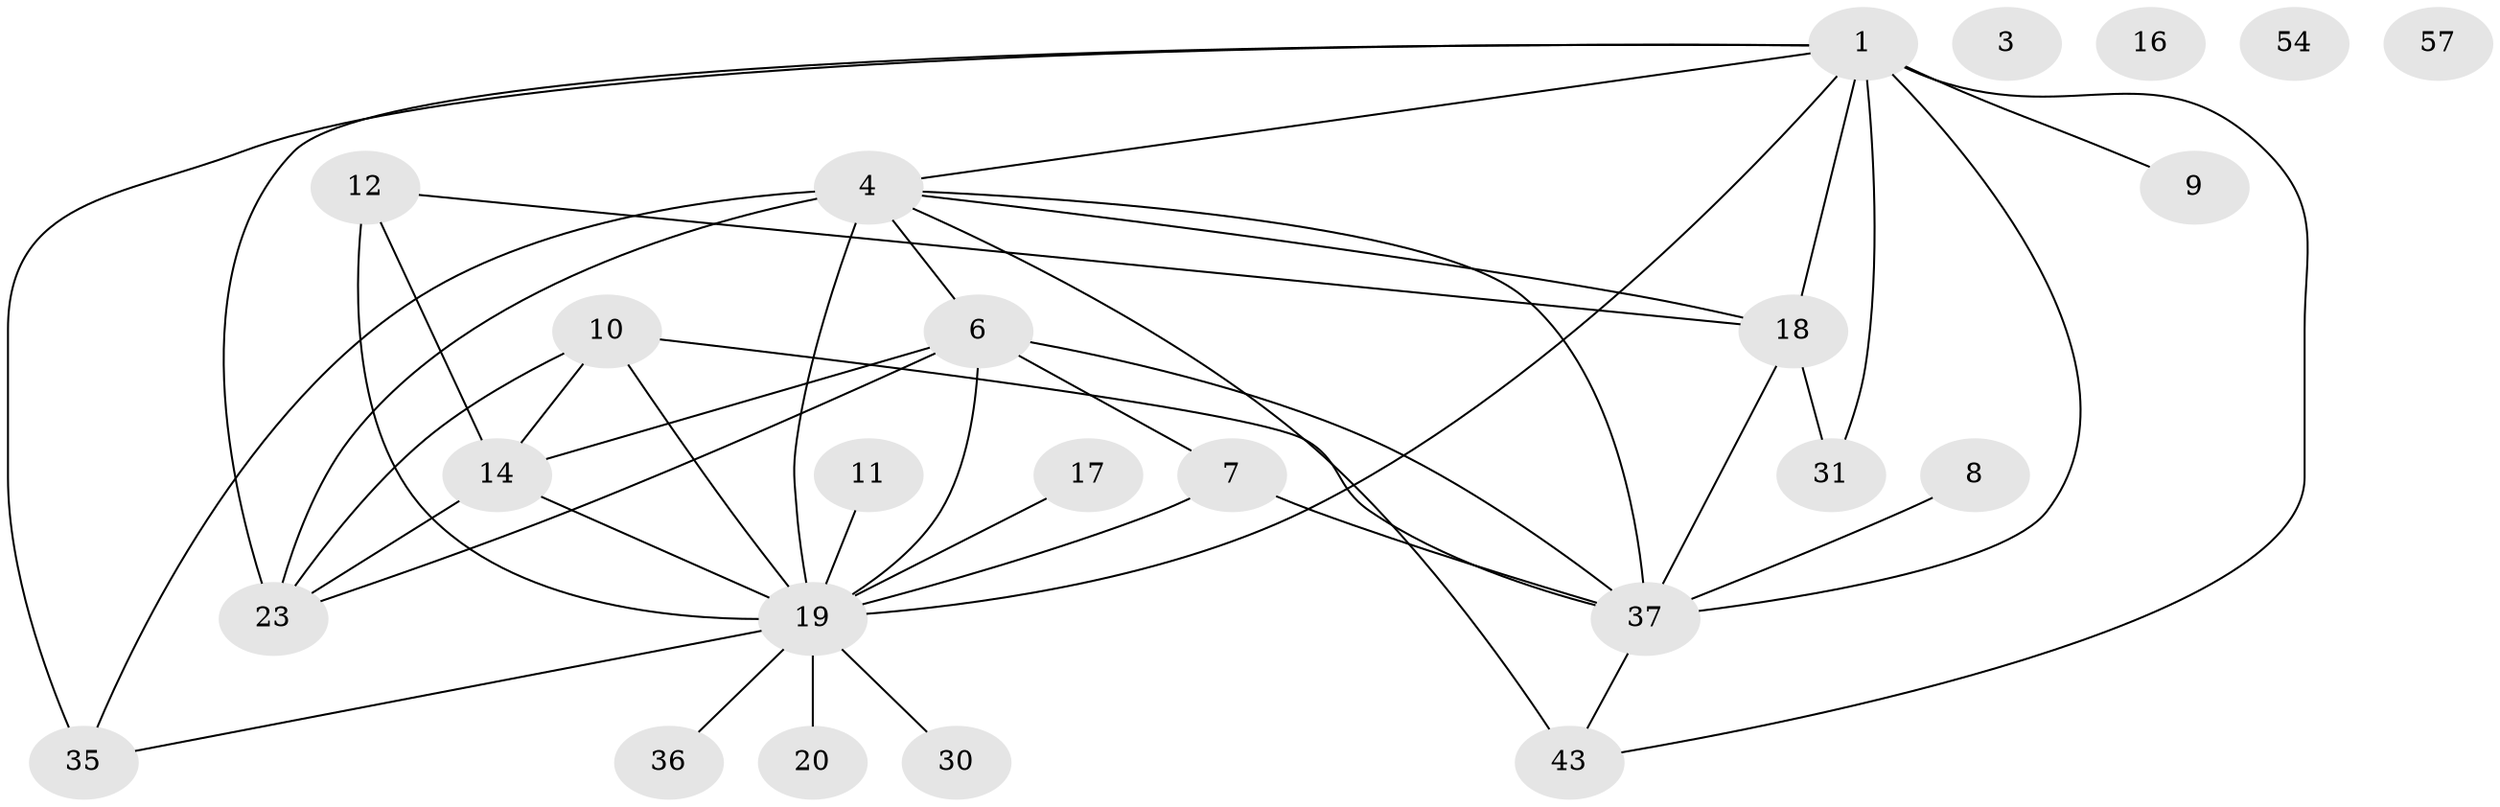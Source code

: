 // original degree distribution, {4: 0.171875, 0: 0.0625, 7: 0.03125, 3: 0.34375, 1: 0.109375, 2: 0.15625, 6: 0.0625, 8: 0.015625, 5: 0.046875}
// Generated by graph-tools (version 1.1) at 2025/16/03/04/25 18:16:30]
// undirected, 25 vertices, 42 edges
graph export_dot {
graph [start="1"]
  node [color=gray90,style=filled];
  1 [super="+2+26"];
  3;
  4 [super="+22+5+39"];
  6 [super="+45+15"];
  7;
  8;
  9;
  10 [super="+46+41"];
  11;
  12 [super="+42"];
  14 [super="+60"];
  16;
  17 [super="+25+27"];
  18 [super="+53+28+33+32"];
  19 [super="+40+44+29"];
  20;
  23 [super="+58+34+56"];
  30;
  31;
  35 [super="+38"];
  36;
  37 [super="+55+61"];
  43 [super="+49"];
  54;
  57;
  1 -- 4;
  1 -- 9;
  1 -- 43;
  1 -- 19;
  1 -- 31;
  1 -- 37 [weight=2];
  1 -- 18;
  1 -- 23;
  1 -- 35;
  4 -- 35 [weight=2];
  4 -- 19 [weight=3];
  4 -- 37 [weight=2];
  4 -- 23 [weight=2];
  4 -- 43 [weight=2];
  4 -- 18;
  4 -- 6;
  6 -- 7;
  6 -- 14;
  6 -- 19 [weight=2];
  6 -- 37 [weight=2];
  6 -- 23;
  7 -- 19;
  7 -- 37;
  8 -- 37;
  10 -- 19 [weight=2];
  10 -- 37;
  10 -- 14;
  10 -- 23;
  11 -- 19 [weight=2];
  12 -- 18;
  12 -- 19;
  12 -- 14;
  14 -- 23;
  14 -- 19;
  17 -- 19 [weight=2];
  18 -- 37;
  18 -- 31;
  19 -- 30;
  19 -- 20;
  19 -- 36;
  19 -- 35;
  37 -- 43;
}
